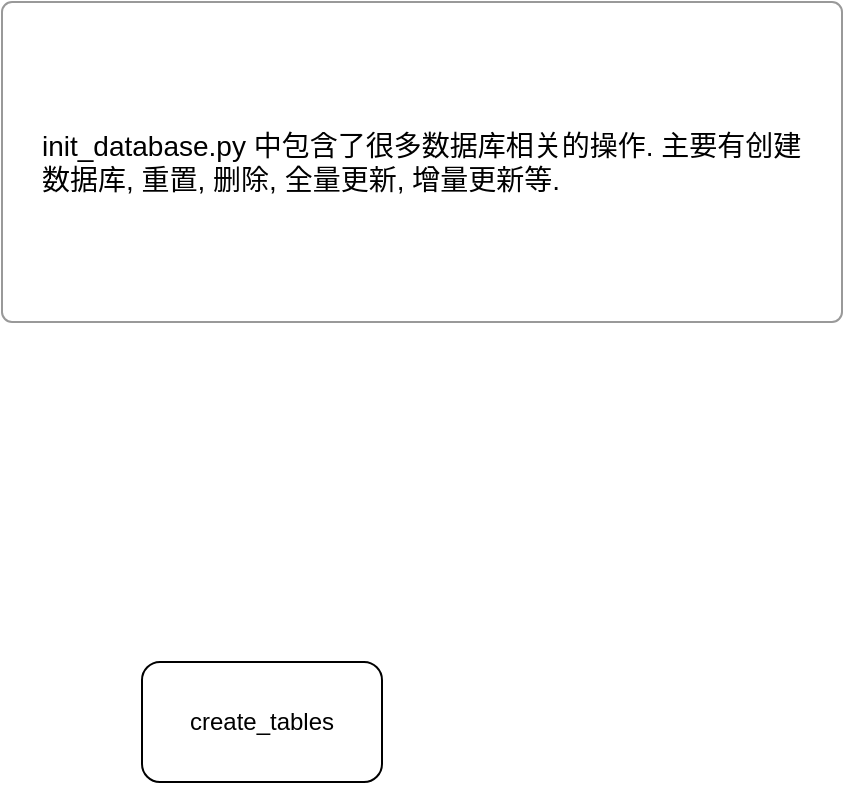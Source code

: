 <mxfile version="22.1.4" type="github">
  <diagram name="第 1 页" id="tyLjIMTKeEUc38fE4QXz">
    <mxGraphModel dx="1587" dy="1834" grid="1" gridSize="10" guides="1" tooltips="1" connect="1" arrows="1" fold="1" page="1" pageScale="1" pageWidth="827" pageHeight="1169" math="0" shadow="0">
      <root>
        <mxCell id="0" />
        <mxCell id="1" parent="0" />
        <mxCell id="-bjUIWqtexf8osAAXRmr-1" value="create_tables" style="rounded=1;whiteSpace=wrap;html=1;" vertex="1" parent="1">
          <mxGeometry x="130" y="280" width="120" height="60" as="geometry" />
        </mxCell>
        <mxCell id="-bjUIWqtexf8osAAXRmr-2" value="&lt;font color=&quot;#000000&quot;&gt;init_database.py 中包含了很多数据库相关的操作. 主要有创建数据库, 重置, 删除, 全量更新, 增量更新等.&lt;/font&gt;" style="html=1;shadow=0;dashed=0;shape=mxgraph.bootstrap.rrect;rSize=5;strokeColor=#999999;strokeWidth=1;fillColor=#FFFFFF;fontColor=#6C767D;whiteSpace=wrap;align=left;verticalAlign=middle;spacingLeft=10;fontSize=14;spacing=10;" vertex="1" parent="1">
          <mxGeometry x="60" y="-50" width="420" height="160" as="geometry" />
        </mxCell>
      </root>
    </mxGraphModel>
  </diagram>
</mxfile>
